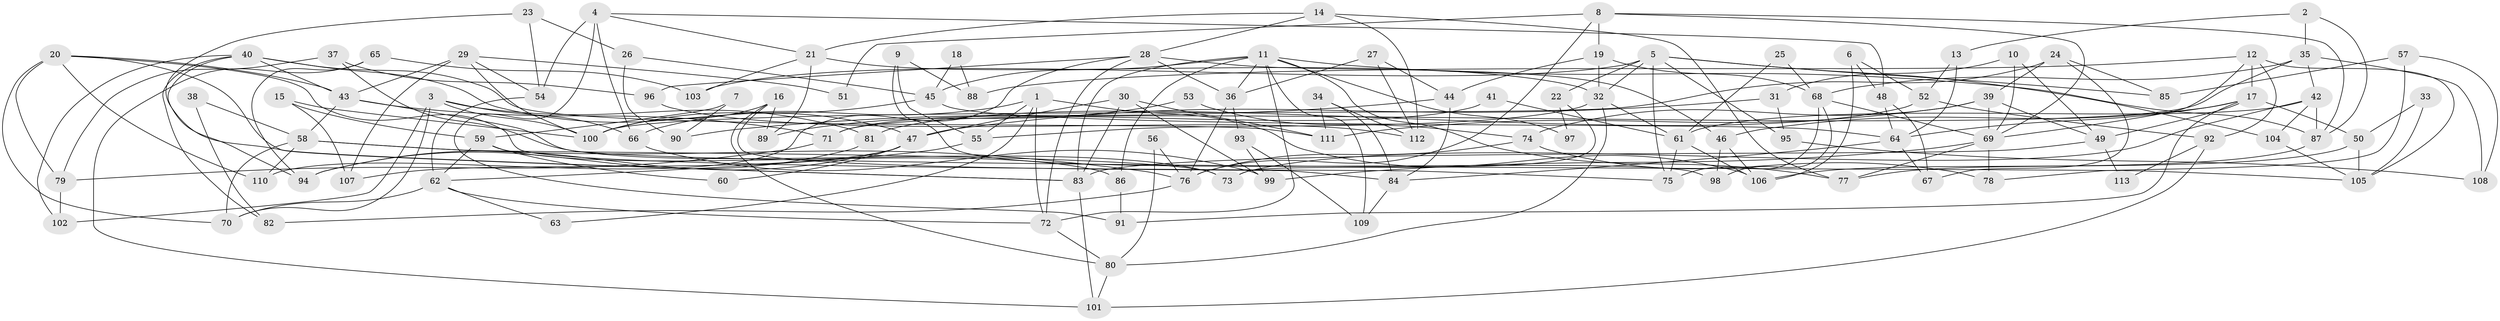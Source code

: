 // coarse degree distribution, {5: 0.13333333333333333, 10: 0.044444444444444446, 6: 0.2222222222222222, 11: 0.06666666666666667, 12: 0.044444444444444446, 3: 0.1111111111111111, 9: 0.08888888888888889, 13: 0.022222222222222223, 8: 0.044444444444444446, 7: 0.06666666666666667, 4: 0.1111111111111111, 2: 0.044444444444444446}
// Generated by graph-tools (version 1.1) at 2025/18/03/04/25 18:18:46]
// undirected, 113 vertices, 226 edges
graph export_dot {
graph [start="1"]
  node [color=gray90,style=filled];
  1;
  2;
  3;
  4;
  5;
  6;
  7;
  8;
  9;
  10;
  11;
  12;
  13;
  14;
  15;
  16;
  17;
  18;
  19;
  20;
  21;
  22;
  23;
  24;
  25;
  26;
  27;
  28;
  29;
  30;
  31;
  32;
  33;
  34;
  35;
  36;
  37;
  38;
  39;
  40;
  41;
  42;
  43;
  44;
  45;
  46;
  47;
  48;
  49;
  50;
  51;
  52;
  53;
  54;
  55;
  56;
  57;
  58;
  59;
  60;
  61;
  62;
  63;
  64;
  65;
  66;
  67;
  68;
  69;
  70;
  71;
  72;
  73;
  74;
  75;
  76;
  77;
  78;
  79;
  80;
  81;
  82;
  83;
  84;
  85;
  86;
  87;
  88;
  89;
  90;
  91;
  92;
  93;
  94;
  95;
  96;
  97;
  98;
  99;
  100;
  101;
  102;
  103;
  104;
  105;
  106;
  107;
  108;
  109;
  110;
  111;
  112;
  113;
  1 -- 55;
  1 -- 72;
  1 -- 63;
  1 -- 66;
  1 -- 106;
  2 -- 35;
  2 -- 87;
  2 -- 13;
  3 -- 100;
  3 -- 70;
  3 -- 66;
  3 -- 81;
  3 -- 102;
  4 -- 91;
  4 -- 66;
  4 -- 21;
  4 -- 48;
  4 -- 54;
  5 -- 32;
  5 -- 103;
  5 -- 22;
  5 -- 75;
  5 -- 85;
  5 -- 95;
  5 -- 104;
  6 -- 106;
  6 -- 48;
  6 -- 52;
  7 -- 59;
  7 -- 90;
  8 -- 19;
  8 -- 69;
  8 -- 51;
  8 -- 76;
  8 -- 87;
  9 -- 55;
  9 -- 98;
  9 -- 88;
  10 -- 69;
  10 -- 49;
  10 -- 31;
  11 -- 77;
  11 -- 36;
  11 -- 45;
  11 -- 72;
  11 -- 83;
  11 -- 86;
  11 -- 87;
  11 -- 97;
  11 -- 109;
  12 -- 69;
  12 -- 105;
  12 -- 17;
  12 -- 88;
  12 -- 92;
  13 -- 52;
  13 -- 64;
  14 -- 28;
  14 -- 21;
  14 -- 77;
  14 -- 112;
  15 -- 107;
  15 -- 100;
  15 -- 59;
  16 -- 100;
  16 -- 84;
  16 -- 80;
  16 -- 89;
  17 -- 46;
  17 -- 49;
  17 -- 50;
  17 -- 64;
  17 -- 91;
  18 -- 88;
  18 -- 45;
  19 -- 68;
  19 -- 32;
  19 -- 44;
  20 -- 75;
  20 -- 83;
  20 -- 43;
  20 -- 70;
  20 -- 79;
  20 -- 110;
  21 -- 32;
  21 -- 89;
  21 -- 103;
  22 -- 73;
  22 -- 97;
  23 -- 83;
  23 -- 54;
  23 -- 26;
  24 -- 100;
  24 -- 67;
  24 -- 39;
  24 -- 85;
  25 -- 61;
  25 -- 68;
  26 -- 45;
  26 -- 90;
  27 -- 36;
  27 -- 112;
  27 -- 44;
  28 -- 36;
  28 -- 96;
  28 -- 46;
  28 -- 72;
  28 -- 110;
  29 -- 43;
  29 -- 54;
  29 -- 51;
  29 -- 100;
  29 -- 107;
  30 -- 83;
  30 -- 99;
  30 -- 47;
  30 -- 111;
  31 -- 47;
  31 -- 95;
  32 -- 61;
  32 -- 80;
  32 -- 55;
  33 -- 50;
  33 -- 105;
  34 -- 84;
  34 -- 111;
  34 -- 112;
  35 -- 108;
  35 -- 68;
  35 -- 42;
  35 -- 71;
  36 -- 76;
  36 -- 93;
  37 -- 79;
  37 -- 73;
  37 -- 96;
  38 -- 58;
  38 -- 82;
  39 -- 111;
  39 -- 49;
  39 -- 69;
  39 -- 74;
  40 -- 47;
  40 -- 102;
  40 -- 43;
  40 -- 82;
  40 -- 94;
  40 -- 111;
  41 -- 61;
  41 -- 71;
  42 -- 87;
  42 -- 61;
  42 -- 73;
  42 -- 104;
  43 -- 58;
  43 -- 71;
  43 -- 105;
  44 -- 84;
  44 -- 90;
  45 -- 64;
  45 -- 100;
  46 -- 106;
  46 -- 98;
  47 -- 94;
  47 -- 60;
  47 -- 107;
  48 -- 64;
  48 -- 67;
  49 -- 83;
  49 -- 113;
  50 -- 105;
  50 -- 77;
  52 -- 92;
  52 -- 81;
  53 -- 74;
  53 -- 89;
  54 -- 62;
  55 -- 62;
  56 -- 80;
  56 -- 76;
  57 -- 78;
  57 -- 85;
  57 -- 108;
  58 -- 110;
  58 -- 70;
  58 -- 73;
  58 -- 76;
  59 -- 62;
  59 -- 60;
  59 -- 86;
  61 -- 106;
  61 -- 75;
  62 -- 72;
  62 -- 70;
  62 -- 63;
  64 -- 67;
  64 -- 84;
  65 -- 94;
  65 -- 101;
  65 -- 103;
  66 -- 99;
  68 -- 69;
  68 -- 75;
  68 -- 98;
  69 -- 77;
  69 -- 78;
  69 -- 99;
  71 -- 79;
  72 -- 80;
  74 -- 76;
  74 -- 78;
  76 -- 82;
  79 -- 102;
  80 -- 101;
  81 -- 94;
  83 -- 101;
  84 -- 109;
  86 -- 91;
  87 -- 106;
  92 -- 101;
  92 -- 113;
  93 -- 109;
  93 -- 99;
  95 -- 108;
  96 -- 112;
  104 -- 105;
}
